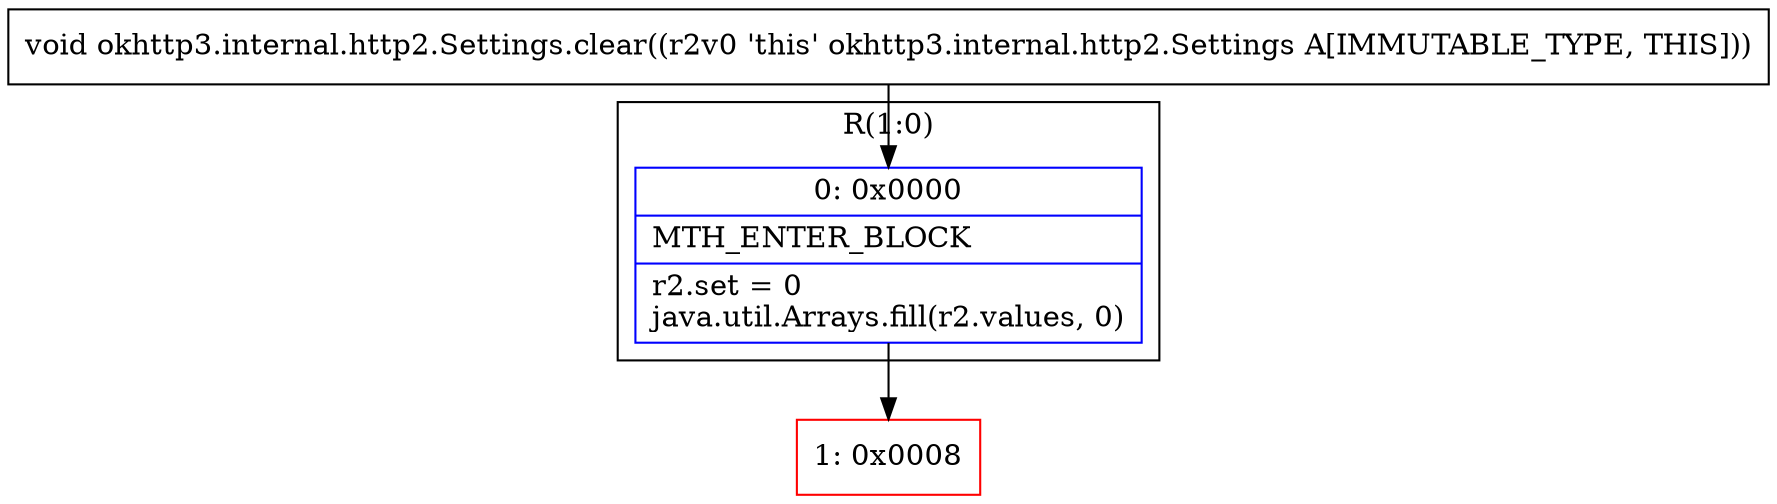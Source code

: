 digraph "CFG forokhttp3.internal.http2.Settings.clear()V" {
subgraph cluster_Region_963093754 {
label = "R(1:0)";
node [shape=record,color=blue];
Node_0 [shape=record,label="{0\:\ 0x0000|MTH_ENTER_BLOCK\l|r2.set = 0\ljava.util.Arrays.fill(r2.values, 0)\l}"];
}
Node_1 [shape=record,color=red,label="{1\:\ 0x0008}"];
MethodNode[shape=record,label="{void okhttp3.internal.http2.Settings.clear((r2v0 'this' okhttp3.internal.http2.Settings A[IMMUTABLE_TYPE, THIS])) }"];
MethodNode -> Node_0;
Node_0 -> Node_1;
}

